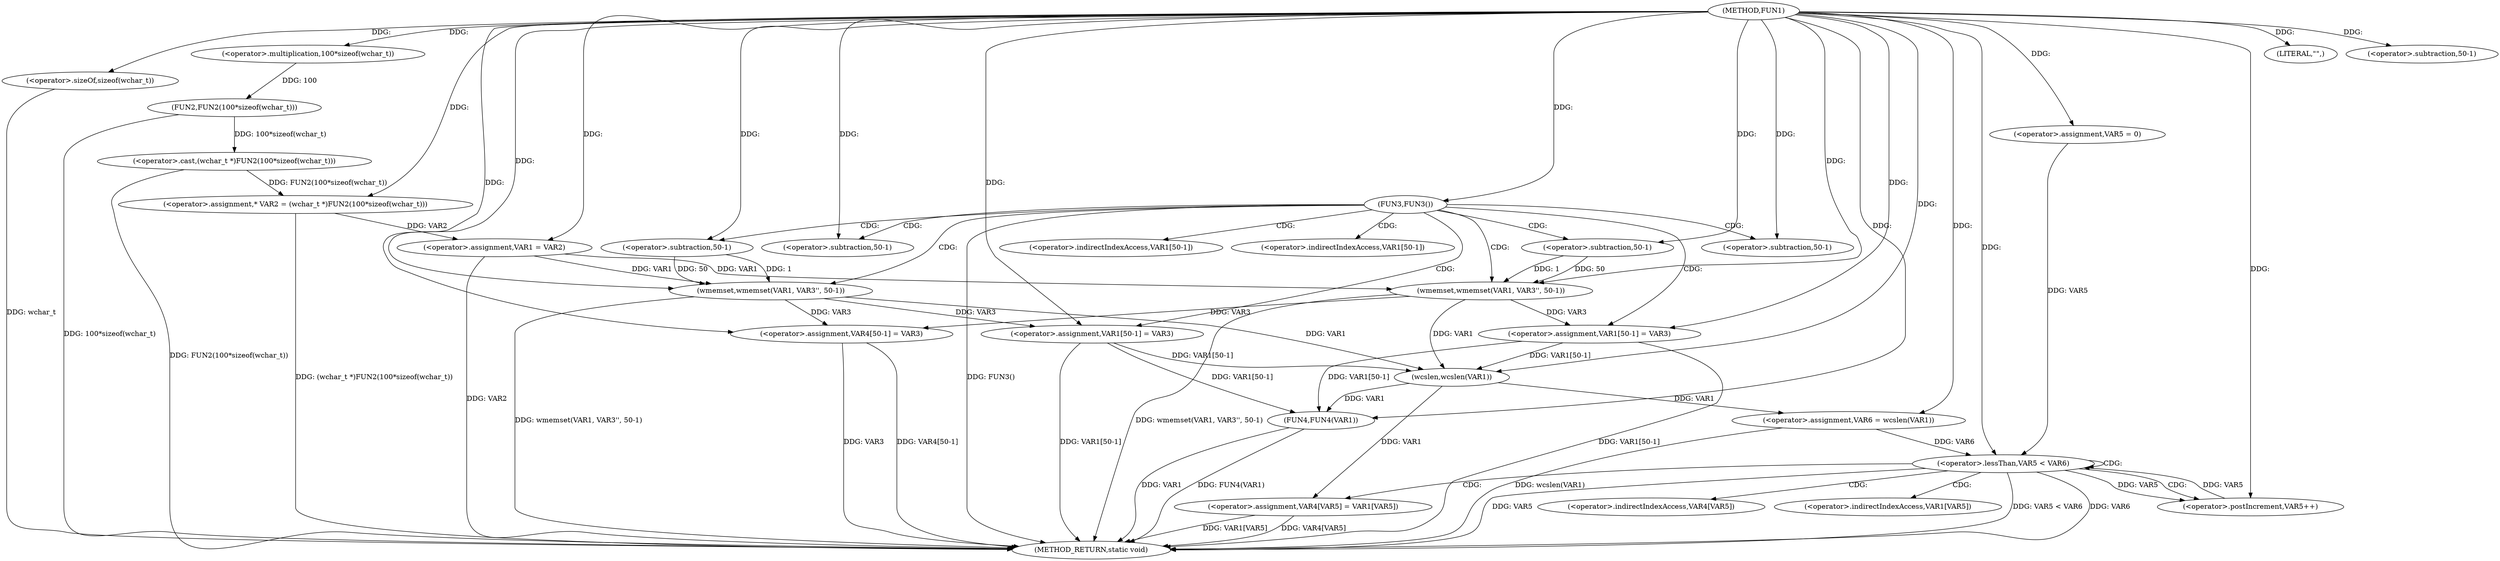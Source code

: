 digraph FUN1 {  
"1000100" [label = "(METHOD,FUN1)" ]
"1000181" [label = "(METHOD_RETURN,static void)" ]
"1000104" [label = "(<operator>.assignment,* VAR2 = (wchar_t *)FUN2(100*sizeof(wchar_t)))" ]
"1000106" [label = "(<operator>.cast,(wchar_t *)FUN2(100*sizeof(wchar_t)))" ]
"1000108" [label = "(FUN2,FUN2(100*sizeof(wchar_t)))" ]
"1000109" [label = "(<operator>.multiplication,100*sizeof(wchar_t))" ]
"1000111" [label = "(<operator>.sizeOf,sizeof(wchar_t))" ]
"1000113" [label = "(<operator>.assignment,VAR1 = VAR2)" ]
"1000117" [label = "(FUN3,FUN3())" ]
"1000119" [label = "(wmemset,wmemset(VAR1, VAR3'', 50-1))" ]
"1000122" [label = "(<operator>.subtraction,50-1)" ]
"1000125" [label = "(<operator>.assignment,VAR1[50-1] = VAR3)" ]
"1000128" [label = "(<operator>.subtraction,50-1)" ]
"1000134" [label = "(wmemset,wmemset(VAR1, VAR3'', 50-1))" ]
"1000137" [label = "(<operator>.subtraction,50-1)" ]
"1000140" [label = "(<operator>.assignment,VAR1[50-1] = VAR3)" ]
"1000143" [label = "(<operator>.subtraction,50-1)" ]
"1000148" [label = "(LITERAL,\"\",)" ]
"1000151" [label = "(<operator>.assignment,VAR6 = wcslen(VAR1))" ]
"1000153" [label = "(wcslen,wcslen(VAR1))" ]
"1000156" [label = "(<operator>.assignment,VAR5 = 0)" ]
"1000159" [label = "(<operator>.lessThan,VAR5 < VAR6)" ]
"1000162" [label = "(<operator>.postIncrement,VAR5++)" ]
"1000165" [label = "(<operator>.assignment,VAR4[VAR5] = VAR1[VAR5])" ]
"1000172" [label = "(<operator>.assignment,VAR4[50-1] = VAR3)" ]
"1000175" [label = "(<operator>.subtraction,50-1)" ]
"1000179" [label = "(FUN4,FUN4(VAR1))" ]
"1000126" [label = "(<operator>.indirectIndexAccess,VAR1[50-1])" ]
"1000141" [label = "(<operator>.indirectIndexAccess,VAR1[50-1])" ]
"1000166" [label = "(<operator>.indirectIndexAccess,VAR4[VAR5])" ]
"1000169" [label = "(<operator>.indirectIndexAccess,VAR1[VAR5])" ]
  "1000125" -> "1000181"  [ label = "DDG: VAR1[50-1]"] 
  "1000106" -> "1000181"  [ label = "DDG: FUN2(100*sizeof(wchar_t))"] 
  "1000165" -> "1000181"  [ label = "DDG: VAR1[VAR5]"] 
  "1000159" -> "1000181"  [ label = "DDG: VAR5"] 
  "1000140" -> "1000181"  [ label = "DDG: VAR1[50-1]"] 
  "1000134" -> "1000181"  [ label = "DDG: wmemset(VAR1, VAR3'', 50-1)"] 
  "1000151" -> "1000181"  [ label = "DDG: wcslen(VAR1)"] 
  "1000111" -> "1000181"  [ label = "DDG: wchar_t"] 
  "1000119" -> "1000181"  [ label = "DDG: wmemset(VAR1, VAR3'', 50-1)"] 
  "1000172" -> "1000181"  [ label = "DDG: VAR3"] 
  "1000159" -> "1000181"  [ label = "DDG: VAR5 < VAR6"] 
  "1000117" -> "1000181"  [ label = "DDG: FUN3()"] 
  "1000179" -> "1000181"  [ label = "DDG: FUN4(VAR1)"] 
  "1000165" -> "1000181"  [ label = "DDG: VAR4[VAR5]"] 
  "1000113" -> "1000181"  [ label = "DDG: VAR2"] 
  "1000179" -> "1000181"  [ label = "DDG: VAR1"] 
  "1000172" -> "1000181"  [ label = "DDG: VAR4[50-1]"] 
  "1000159" -> "1000181"  [ label = "DDG: VAR6"] 
  "1000104" -> "1000181"  [ label = "DDG: (wchar_t *)FUN2(100*sizeof(wchar_t))"] 
  "1000108" -> "1000181"  [ label = "DDG: 100*sizeof(wchar_t)"] 
  "1000106" -> "1000104"  [ label = "DDG: FUN2(100*sizeof(wchar_t))"] 
  "1000100" -> "1000104"  [ label = "DDG: "] 
  "1000108" -> "1000106"  [ label = "DDG: 100*sizeof(wchar_t)"] 
  "1000109" -> "1000108"  [ label = "DDG: 100"] 
  "1000100" -> "1000109"  [ label = "DDG: "] 
  "1000100" -> "1000111"  [ label = "DDG: "] 
  "1000104" -> "1000113"  [ label = "DDG: VAR2"] 
  "1000100" -> "1000113"  [ label = "DDG: "] 
  "1000100" -> "1000117"  [ label = "DDG: "] 
  "1000113" -> "1000119"  [ label = "DDG: VAR1"] 
  "1000100" -> "1000119"  [ label = "DDG: "] 
  "1000122" -> "1000119"  [ label = "DDG: 50"] 
  "1000122" -> "1000119"  [ label = "DDG: 1"] 
  "1000100" -> "1000122"  [ label = "DDG: "] 
  "1000119" -> "1000125"  [ label = "DDG: VAR3"] 
  "1000100" -> "1000125"  [ label = "DDG: "] 
  "1000100" -> "1000128"  [ label = "DDG: "] 
  "1000113" -> "1000134"  [ label = "DDG: VAR1"] 
  "1000100" -> "1000134"  [ label = "DDG: "] 
  "1000137" -> "1000134"  [ label = "DDG: 50"] 
  "1000137" -> "1000134"  [ label = "DDG: 1"] 
  "1000100" -> "1000137"  [ label = "DDG: "] 
  "1000134" -> "1000140"  [ label = "DDG: VAR3"] 
  "1000100" -> "1000140"  [ label = "DDG: "] 
  "1000100" -> "1000143"  [ label = "DDG: "] 
  "1000100" -> "1000148"  [ label = "DDG: "] 
  "1000153" -> "1000151"  [ label = "DDG: VAR1"] 
  "1000100" -> "1000151"  [ label = "DDG: "] 
  "1000125" -> "1000153"  [ label = "DDG: VAR1[50-1]"] 
  "1000140" -> "1000153"  [ label = "DDG: VAR1[50-1]"] 
  "1000134" -> "1000153"  [ label = "DDG: VAR1"] 
  "1000119" -> "1000153"  [ label = "DDG: VAR1"] 
  "1000100" -> "1000153"  [ label = "DDG: "] 
  "1000100" -> "1000156"  [ label = "DDG: "] 
  "1000156" -> "1000159"  [ label = "DDG: VAR5"] 
  "1000162" -> "1000159"  [ label = "DDG: VAR5"] 
  "1000100" -> "1000159"  [ label = "DDG: "] 
  "1000151" -> "1000159"  [ label = "DDG: VAR6"] 
  "1000159" -> "1000162"  [ label = "DDG: VAR5"] 
  "1000100" -> "1000162"  [ label = "DDG: "] 
  "1000153" -> "1000165"  [ label = "DDG: VAR1"] 
  "1000100" -> "1000172"  [ label = "DDG: "] 
  "1000134" -> "1000172"  [ label = "DDG: VAR3"] 
  "1000119" -> "1000172"  [ label = "DDG: VAR3"] 
  "1000100" -> "1000175"  [ label = "DDG: "] 
  "1000125" -> "1000179"  [ label = "DDG: VAR1[50-1]"] 
  "1000140" -> "1000179"  [ label = "DDG: VAR1[50-1]"] 
  "1000153" -> "1000179"  [ label = "DDG: VAR1"] 
  "1000100" -> "1000179"  [ label = "DDG: "] 
  "1000117" -> "1000125"  [ label = "CDG: "] 
  "1000117" -> "1000143"  [ label = "CDG: "] 
  "1000117" -> "1000126"  [ label = "CDG: "] 
  "1000117" -> "1000128"  [ label = "CDG: "] 
  "1000117" -> "1000137"  [ label = "CDG: "] 
  "1000117" -> "1000141"  [ label = "CDG: "] 
  "1000117" -> "1000119"  [ label = "CDG: "] 
  "1000117" -> "1000140"  [ label = "CDG: "] 
  "1000117" -> "1000134"  [ label = "CDG: "] 
  "1000117" -> "1000122"  [ label = "CDG: "] 
  "1000159" -> "1000159"  [ label = "CDG: "] 
  "1000159" -> "1000166"  [ label = "CDG: "] 
  "1000159" -> "1000162"  [ label = "CDG: "] 
  "1000159" -> "1000165"  [ label = "CDG: "] 
  "1000159" -> "1000169"  [ label = "CDG: "] 
}
